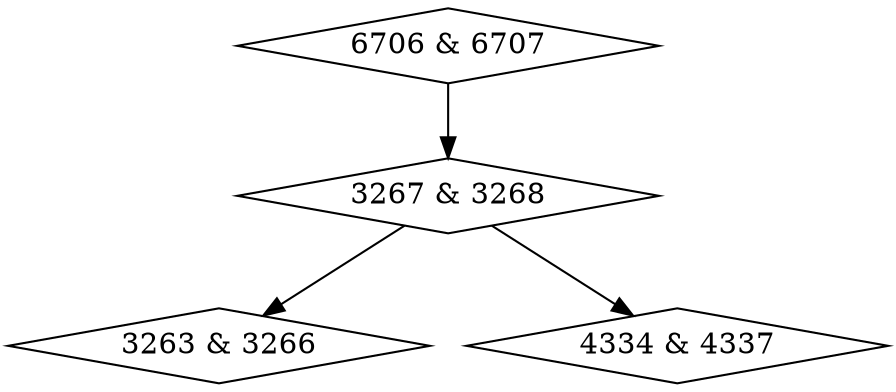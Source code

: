 digraph {
0 [label = "3263 & 3266", shape = diamond];
1 [label = "3267 & 3268", shape = diamond];
2 [label = "4334 & 4337", shape = diamond];
3 [label = "6706 & 6707", shape = diamond];
1->0;
1->2;
3->1;
}
